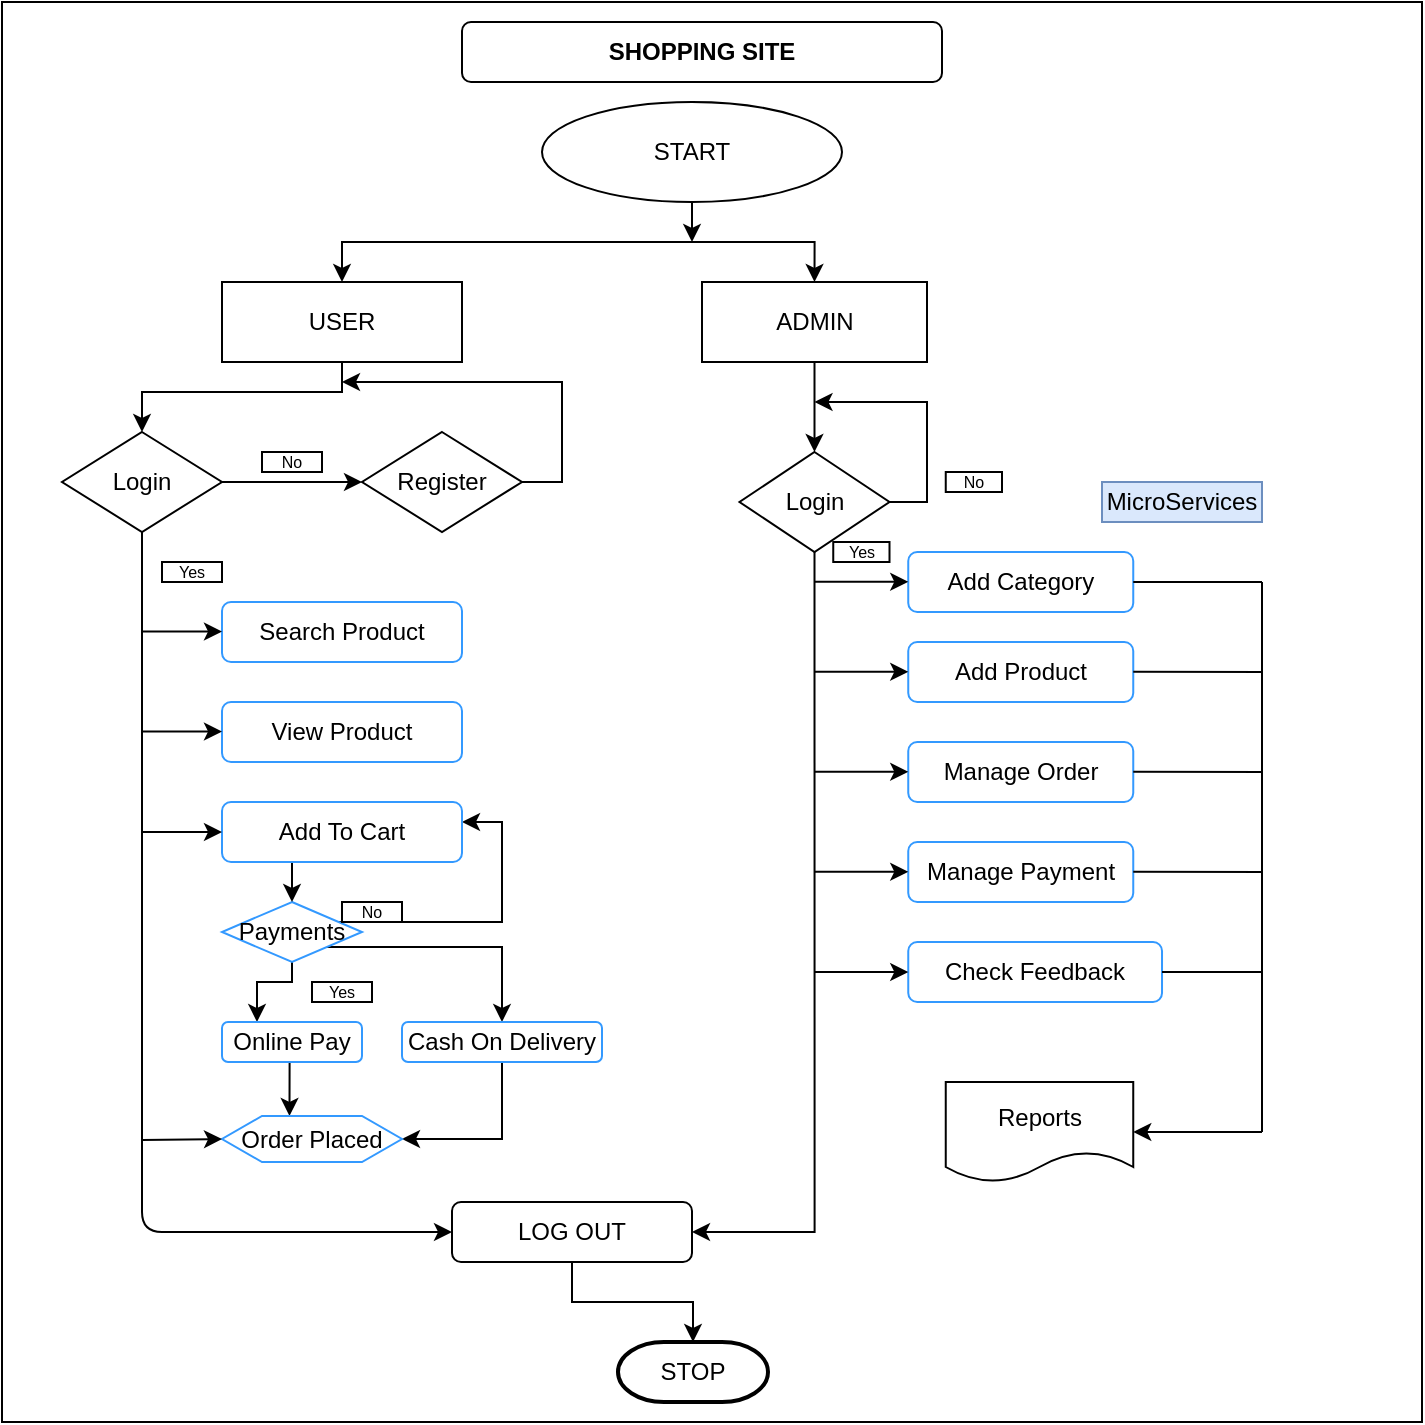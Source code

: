 <mxfile version="14.8.0" type="device"><diagram id="kgpKYQtTHZ0yAKxKKP6v" name="Page-1"><mxGraphModel dx="1038" dy="1621" grid="1" gridSize="10" guides="1" tooltips="1" connect="1" arrows="1" fold="1" page="1" pageScale="1" pageWidth="850" pageHeight="1100" math="0" shadow="0"><root><mxCell id="0"/><mxCell id="1" parent="0"/><mxCell id="eHem7zLUZuWBkZ7fFkwS-74" value="" style="whiteSpace=wrap;html=1;aspect=fixed;fontSize=8;strokeColor=#000000;" parent="1" vertex="1"><mxGeometry x="80" y="-20" width="710" height="710" as="geometry"/></mxCell><mxCell id="eHem7zLUZuWBkZ7fFkwS-32" style="edgeStyle=orthogonalEdgeStyle;rounded=0;orthogonalLoop=1;jettySize=auto;html=1;exitX=0.5;exitY=0;exitDx=0;exitDy=0;entryX=0.5;entryY=0;entryDx=0;entryDy=0;startArrow=classic;startFill=1;" parent="1" source="eHem7zLUZuWBkZ7fFkwS-2" target="eHem7zLUZuWBkZ7fFkwS-10" edge="1"><mxGeometry relative="1" as="geometry"/></mxCell><mxCell id="eHem7zLUZuWBkZ7fFkwS-33" style="edgeStyle=orthogonalEdgeStyle;rounded=0;orthogonalLoop=1;jettySize=auto;html=1;exitX=0.5;exitY=1;exitDx=0;exitDy=0;" parent="1" source="eHem7zLUZuWBkZ7fFkwS-1" edge="1"><mxGeometry relative="1" as="geometry"><mxPoint x="425" y="100" as="targetPoint"/></mxGeometry></mxCell><mxCell id="eHem7zLUZuWBkZ7fFkwS-1" value="START" style="ellipse;whiteSpace=wrap;html=1;" parent="1" vertex="1"><mxGeometry x="350" y="30" width="150" height="50" as="geometry"/></mxCell><mxCell id="eHem7zLUZuWBkZ7fFkwS-36" style="edgeStyle=orthogonalEdgeStyle;rounded=0;orthogonalLoop=1;jettySize=auto;html=1;exitX=0.5;exitY=1;exitDx=0;exitDy=0;startArrow=none;startFill=0;entryX=1;entryY=0.5;entryDx=0;entryDy=0;" parent="1" source="eHem7zLUZuWBkZ7fFkwS-3" target="eHem7zLUZuWBkZ7fFkwS-21" edge="1"><mxGeometry relative="1" as="geometry"><mxPoint x="550" y="480" as="targetPoint"/><Array as="points"><mxPoint x="486" y="595"/></Array></mxGeometry></mxCell><mxCell id="eHem7zLUZuWBkZ7fFkwS-55" style="edgeStyle=orthogonalEdgeStyle;rounded=0;orthogonalLoop=1;jettySize=auto;html=1;exitX=0.5;exitY=1;exitDx=0;exitDy=0;entryX=0.5;entryY=0;entryDx=0;entryDy=0;fontSize=8;startArrow=none;startFill=0;endArrow=classic;endFill=1;" parent="1" source="eHem7zLUZuWBkZ7fFkwS-10" target="eHem7zLUZuWBkZ7fFkwS-12" edge="1"><mxGeometry relative="1" as="geometry"><Array as="points"><mxPoint x="250" y="175"/><mxPoint x="150" y="175"/></Array></mxGeometry></mxCell><mxCell id="eHem7zLUZuWBkZ7fFkwS-10" value="USER" style="rounded=0;whiteSpace=wrap;html=1;" parent="1" vertex="1"><mxGeometry x="190" y="120" width="120" height="40" as="geometry"/></mxCell><mxCell id="eHem7zLUZuWBkZ7fFkwS-56" style="edgeStyle=orthogonalEdgeStyle;rounded=0;orthogonalLoop=1;jettySize=auto;html=1;exitX=1;exitY=0.5;exitDx=0;exitDy=0;fontSize=8;startArrow=none;startFill=0;endArrow=classic;endFill=1;" parent="1" source="eHem7zLUZuWBkZ7fFkwS-11" edge="1"><mxGeometry relative="1" as="geometry"><mxPoint x="250" y="170" as="targetPoint"/><Array as="points"><mxPoint x="360" y="220"/><mxPoint x="360" y="170"/><mxPoint x="310" y="170"/></Array></mxGeometry></mxCell><mxCell id="eHem7zLUZuWBkZ7fFkwS-11" value="Register" style="rhombus;whiteSpace=wrap;html=1;" parent="1" vertex="1"><mxGeometry x="260" y="195" width="80" height="50" as="geometry"/></mxCell><mxCell id="eHem7zLUZuWBkZ7fFkwS-54" style="edgeStyle=orthogonalEdgeStyle;rounded=0;orthogonalLoop=1;jettySize=auto;html=1;exitX=1;exitY=0.5;exitDx=0;exitDy=0;entryX=0;entryY=0.5;entryDx=0;entryDy=0;fontSize=8;startArrow=none;startFill=0;endArrow=classic;endFill=1;" parent="1" source="eHem7zLUZuWBkZ7fFkwS-12" target="eHem7zLUZuWBkZ7fFkwS-11" edge="1"><mxGeometry relative="1" as="geometry"/></mxCell><mxCell id="eHem7zLUZuWBkZ7fFkwS-12" value="Login" style="rhombus;whiteSpace=wrap;html=1;" parent="1" vertex="1"><mxGeometry x="110" y="195" width="80" height="50" as="geometry"/></mxCell><mxCell id="eHem7zLUZuWBkZ7fFkwS-61" style="edgeStyle=orthogonalEdgeStyle;rounded=0;orthogonalLoop=1;jettySize=auto;html=1;exitX=0.5;exitY=1;exitDx=0;exitDy=0;entryX=0.25;entryY=0;entryDx=0;entryDy=0;fontSize=8;startArrow=none;startFill=0;endArrow=classic;endFill=1;" parent="1" source="eHem7zLUZuWBkZ7fFkwS-17" target="eHem7zLUZuWBkZ7fFkwS-18" edge="1"><mxGeometry relative="1" as="geometry"><Array as="points"><mxPoint x="225" y="470"/><mxPoint x="208" y="470"/></Array></mxGeometry></mxCell><mxCell id="eHem7zLUZuWBkZ7fFkwS-62" style="edgeStyle=orthogonalEdgeStyle;rounded=0;orthogonalLoop=1;jettySize=auto;html=1;exitX=1;exitY=1;exitDx=0;exitDy=0;fontSize=8;startArrow=none;startFill=0;endArrow=classic;endFill=1;" parent="1" source="eHem7zLUZuWBkZ7fFkwS-17" target="eHem7zLUZuWBkZ7fFkwS-19" edge="1"><mxGeometry relative="1" as="geometry"/></mxCell><mxCell id="eHem7zLUZuWBkZ7fFkwS-68" style="edgeStyle=orthogonalEdgeStyle;rounded=0;orthogonalLoop=1;jettySize=auto;html=1;exitX=1;exitY=0;exitDx=0;exitDy=0;fontSize=8;startArrow=none;startFill=0;endArrow=classic;endFill=1;entryX=1;entryY=0.333;entryDx=0;entryDy=0;entryPerimeter=0;" parent="1" source="eHem7zLUZuWBkZ7fFkwS-17" target="eHem7zLUZuWBkZ7fFkwS-30" edge="1"><mxGeometry relative="1" as="geometry"><mxPoint x="340" y="390" as="targetPoint"/><Array as="points"><mxPoint x="330" y="440"/><mxPoint x="330" y="390"/></Array></mxGeometry></mxCell><mxCell id="eHem7zLUZuWBkZ7fFkwS-17" value="Payments" style="rhombus;whiteSpace=wrap;html=1;strokeColor=#3399FF;" parent="1" vertex="1"><mxGeometry x="190" y="430" width="70" height="30" as="geometry"/></mxCell><mxCell id="eHem7zLUZuWBkZ7fFkwS-59" style="edgeStyle=orthogonalEdgeStyle;rounded=0;orthogonalLoop=1;jettySize=auto;html=1;exitX=0.5;exitY=1;exitDx=0;exitDy=0;entryX=0.375;entryY=0;entryDx=0;entryDy=0;fontSize=8;startArrow=none;startFill=0;endArrow=classic;endFill=1;" parent="1" source="eHem7zLUZuWBkZ7fFkwS-18" target="eHem7zLUZuWBkZ7fFkwS-20" edge="1"><mxGeometry relative="1" as="geometry"/></mxCell><mxCell id="eHem7zLUZuWBkZ7fFkwS-18" value="Online Pay" style="rounded=1;whiteSpace=wrap;html=1;strokeColor=#3399FF;" parent="1" vertex="1"><mxGeometry x="190" y="490" width="70" height="20" as="geometry"/></mxCell><mxCell id="eHem7zLUZuWBkZ7fFkwS-60" style="edgeStyle=orthogonalEdgeStyle;rounded=0;orthogonalLoop=1;jettySize=auto;html=1;exitX=0.5;exitY=1;exitDx=0;exitDy=0;entryX=1;entryY=0.5;entryDx=0;entryDy=0;fontSize=8;startArrow=none;startFill=0;endArrow=classic;endFill=1;" parent="1" source="eHem7zLUZuWBkZ7fFkwS-19" target="eHem7zLUZuWBkZ7fFkwS-20" edge="1"><mxGeometry relative="1" as="geometry"/></mxCell><mxCell id="eHem7zLUZuWBkZ7fFkwS-19" value="Cash On Delivery" style="rounded=1;whiteSpace=wrap;html=1;strokeColor=#3399FF;" parent="1" vertex="1"><mxGeometry x="280" y="490" width="100" height="20" as="geometry"/></mxCell><mxCell id="eHem7zLUZuWBkZ7fFkwS-20" value="Order Placed" style="shape=hexagon;perimeter=hexagonPerimeter2;whiteSpace=wrap;html=1;fixedSize=1;strokeColor=#3399FF;" parent="1" vertex="1"><mxGeometry x="190" y="537" width="90" height="23" as="geometry"/></mxCell><mxCell id="eHem7zLUZuWBkZ7fFkwS-73" style="edgeStyle=orthogonalEdgeStyle;rounded=0;orthogonalLoop=1;jettySize=auto;html=1;exitX=0.5;exitY=1;exitDx=0;exitDy=0;entryX=0.5;entryY=0;entryDx=0;entryDy=0;entryPerimeter=0;fontSize=8;startArrow=none;startFill=0;endArrow=classic;endFill=1;" parent="1" source="eHem7zLUZuWBkZ7fFkwS-21" target="eHem7zLUZuWBkZ7fFkwS-31" edge="1"><mxGeometry relative="1" as="geometry"/></mxCell><mxCell id="eHem7zLUZuWBkZ7fFkwS-21" value="LOG OUT" style="rounded=1;whiteSpace=wrap;html=1;" parent="1" vertex="1"><mxGeometry x="305" y="580" width="120" height="30" as="geometry"/></mxCell><mxCell id="eHem7zLUZuWBkZ7fFkwS-28" value="Search Product" style="rounded=1;whiteSpace=wrap;html=1;strokeColor=#3399FF;" parent="1" vertex="1"><mxGeometry x="190" y="280" width="120" height="30" as="geometry"/></mxCell><mxCell id="eHem7zLUZuWBkZ7fFkwS-29" value="View Product" style="rounded=1;whiteSpace=wrap;html=1;strokeColor=#3399FF;" parent="1" vertex="1"><mxGeometry x="190" y="330" width="120" height="30" as="geometry"/></mxCell><mxCell id="eHem7zLUZuWBkZ7fFkwS-66" style="edgeStyle=orthogonalEdgeStyle;rounded=0;orthogonalLoop=1;jettySize=auto;html=1;exitX=0.25;exitY=1;exitDx=0;exitDy=0;entryX=0.5;entryY=0;entryDx=0;entryDy=0;fontSize=8;startArrow=none;startFill=0;endArrow=classic;endFill=1;" parent="1" source="eHem7zLUZuWBkZ7fFkwS-30" target="eHem7zLUZuWBkZ7fFkwS-17" edge="1"><mxGeometry relative="1" as="geometry"/></mxCell><mxCell id="eHem7zLUZuWBkZ7fFkwS-30" value="Add To Cart" style="rounded=1;whiteSpace=wrap;html=1;strokeColor=#3399FF;" parent="1" vertex="1"><mxGeometry x="190" y="380" width="120" height="30" as="geometry"/></mxCell><mxCell id="eHem7zLUZuWBkZ7fFkwS-31" value="STOP" style="strokeWidth=2;html=1;shape=mxgraph.flowchart.terminator;whiteSpace=wrap;" parent="1" vertex="1"><mxGeometry x="388" y="650" width="75" height="30" as="geometry"/></mxCell><mxCell id="eHem7zLUZuWBkZ7fFkwS-52" value="Yes" style="text;html=1;fillColor=none;align=center;verticalAlign=middle;whiteSpace=wrap;rounded=0;strokeColor=#000000;fontSize=8;" parent="1" vertex="1"><mxGeometry x="160" y="260" width="30" height="10" as="geometry"/></mxCell><mxCell id="eHem7zLUZuWBkZ7fFkwS-53" value="No" style="text;html=1;fillColor=none;align=center;verticalAlign=middle;whiteSpace=wrap;rounded=0;strokeColor=#000000;fontSize=8;" parent="1" vertex="1"><mxGeometry x="210" y="205" width="30" height="10" as="geometry"/></mxCell><mxCell id="eHem7zLUZuWBkZ7fFkwS-57" value="" style="endArrow=classic;html=1;fontSize=8;exitX=0.5;exitY=1;exitDx=0;exitDy=0;entryX=0;entryY=0.5;entryDx=0;entryDy=0;" parent="1" source="eHem7zLUZuWBkZ7fFkwS-12" target="eHem7zLUZuWBkZ7fFkwS-21" edge="1"><mxGeometry width="50" height="50" relative="1" as="geometry"><mxPoint x="230" y="350" as="sourcePoint"/><mxPoint x="170" y="600" as="targetPoint"/><Array as="points"><mxPoint x="150" y="595"/></Array></mxGeometry></mxCell><mxCell id="eHem7zLUZuWBkZ7fFkwS-58" value="" style="endArrow=classic;html=1;fontSize=8;entryX=0;entryY=0.5;entryDx=0;entryDy=0;" parent="1" target="eHem7zLUZuWBkZ7fFkwS-20" edge="1"><mxGeometry width="50" height="50" relative="1" as="geometry"><mxPoint x="150" y="549" as="sourcePoint"/><mxPoint x="230" y="450" as="targetPoint"/></mxGeometry></mxCell><mxCell id="eHem7zLUZuWBkZ7fFkwS-63" value="" style="endArrow=classic;html=1;fontSize=8;entryX=0;entryY=0.5;entryDx=0;entryDy=0;" parent="1" target="eHem7zLUZuWBkZ7fFkwS-30" edge="1"><mxGeometry width="50" height="50" relative="1" as="geometry"><mxPoint x="150" y="395" as="sourcePoint"/><mxPoint x="230" y="320" as="targetPoint"/></mxGeometry></mxCell><mxCell id="eHem7zLUZuWBkZ7fFkwS-64" value="" style="endArrow=classic;html=1;fontSize=8;entryX=0;entryY=0.5;entryDx=0;entryDy=0;" parent="1" edge="1"><mxGeometry width="50" height="50" relative="1" as="geometry"><mxPoint x="150" y="344.76" as="sourcePoint"/><mxPoint x="190" y="344.76" as="targetPoint"/></mxGeometry></mxCell><mxCell id="eHem7zLUZuWBkZ7fFkwS-65" value="" style="endArrow=classic;html=1;fontSize=8;entryX=0;entryY=0.5;entryDx=0;entryDy=0;" parent="1" edge="1"><mxGeometry width="50" height="50" relative="1" as="geometry"><mxPoint x="150" y="294.76" as="sourcePoint"/><mxPoint x="190" y="294.76" as="targetPoint"/></mxGeometry></mxCell><mxCell id="eHem7zLUZuWBkZ7fFkwS-67" value="Yes" style="text;html=1;fillColor=none;align=center;verticalAlign=middle;whiteSpace=wrap;rounded=0;strokeColor=#000000;fontSize=8;" parent="1" vertex="1"><mxGeometry x="235" y="470" width="30" height="10" as="geometry"/></mxCell><mxCell id="eHem7zLUZuWBkZ7fFkwS-69" value="No" style="text;html=1;fillColor=none;align=center;verticalAlign=middle;whiteSpace=wrap;rounded=0;strokeColor=#000000;fontSize=8;" parent="1" vertex="1"><mxGeometry x="250" y="430" width="30" height="10" as="geometry"/></mxCell><mxCell id="eHem7zLUZuWBkZ7fFkwS-2" value="ADMIN" style="rounded=0;whiteSpace=wrap;html=1;" parent="1" vertex="1"><mxGeometry x="430" y="120" width="112.5" height="40" as="geometry"/></mxCell><mxCell id="eHem7zLUZuWBkZ7fFkwS-35" style="edgeStyle=orthogonalEdgeStyle;rounded=0;orthogonalLoop=1;jettySize=auto;html=1;exitX=1;exitY=0.5;exitDx=0;exitDy=0;startArrow=none;startFill=0;" parent="1" source="eHem7zLUZuWBkZ7fFkwS-3" edge="1"><mxGeometry x="430" y="120" as="geometry"><mxPoint x="486.25" y="180" as="targetPoint"/><Array as="points"><mxPoint x="542.5" y="230"/><mxPoint x="542.5" y="180"/><mxPoint x="514.375" y="180"/></Array></mxGeometry></mxCell><mxCell id="eHem7zLUZuWBkZ7fFkwS-3" value="Login" style="rhombus;whiteSpace=wrap;html=1;" parent="1" vertex="1"><mxGeometry x="448.75" y="205" width="75" height="50" as="geometry"/></mxCell><mxCell id="eHem7zLUZuWBkZ7fFkwS-34" style="edgeStyle=orthogonalEdgeStyle;rounded=0;orthogonalLoop=1;jettySize=auto;html=1;exitX=0.5;exitY=1;exitDx=0;exitDy=0;entryX=0.5;entryY=0;entryDx=0;entryDy=0;startArrow=none;startFill=0;" parent="1" source="eHem7zLUZuWBkZ7fFkwS-2" target="eHem7zLUZuWBkZ7fFkwS-3" edge="1"><mxGeometry x="430" y="120" as="geometry"/></mxCell><mxCell id="eHem7zLUZuWBkZ7fFkwS-8" value="Check Feedback" style="rounded=1;whiteSpace=wrap;html=1;strokeColor=#3399FF;" parent="1" vertex="1"><mxGeometry x="533.13" y="450" width="126.88" height="30" as="geometry"/></mxCell><mxCell id="eHem7zLUZuWBkZ7fFkwS-9" value="Reports" style="shape=document;whiteSpace=wrap;html=1;boundedLbl=1;" parent="1" vertex="1"><mxGeometry x="551.875" y="520" width="93.75" height="50" as="geometry"/></mxCell><mxCell id="eHem7zLUZuWBkZ7fFkwS-24" value="Manage Payment" style="rounded=1;whiteSpace=wrap;html=1;strokeColor=#3399FF;" parent="1" vertex="1"><mxGeometry x="533.125" y="400" width="112.5" height="30" as="geometry"/></mxCell><mxCell id="eHem7zLUZuWBkZ7fFkwS-25" value="Manage Order" style="rounded=1;whiteSpace=wrap;html=1;strokeColor=#3399FF;" parent="1" vertex="1"><mxGeometry x="533.125" y="350" width="112.5" height="30" as="geometry"/></mxCell><mxCell id="eHem7zLUZuWBkZ7fFkwS-26" value="Add Product" style="rounded=1;whiteSpace=wrap;html=1;strokeColor=#3399FF;" parent="1" vertex="1"><mxGeometry x="533.125" y="300" width="112.5" height="30" as="geometry"/></mxCell><mxCell id="eHem7zLUZuWBkZ7fFkwS-27" value="Add Category" style="rounded=1;whiteSpace=wrap;html=1;strokeColor=#3399FF;" parent="1" vertex="1"><mxGeometry x="533.125" y="255" width="112.5" height="30" as="geometry"/></mxCell><mxCell id="eHem7zLUZuWBkZ7fFkwS-37" value="" style="endArrow=classic;html=1;entryX=0;entryY=0.5;entryDx=0;entryDy=0;endFill=1;" parent="1" target="eHem7zLUZuWBkZ7fFkwS-8" edge="1"><mxGeometry x="430" y="120" width="50" height="50" as="geometry"><mxPoint x="486.25" y="465" as="sourcePoint"/><mxPoint x="561.25" y="400" as="targetPoint"/></mxGeometry></mxCell><mxCell id="eHem7zLUZuWBkZ7fFkwS-38" value="" style="endArrow=classic;html=1;entryX=0;entryY=0.5;entryDx=0;entryDy=0;endFill=1;" parent="1" edge="1"><mxGeometry x="430" y="120" width="50" height="50" as="geometry"><mxPoint x="486.25" y="414.88" as="sourcePoint"/><mxPoint x="533.125" y="414.88" as="targetPoint"/></mxGeometry></mxCell><mxCell id="eHem7zLUZuWBkZ7fFkwS-39" value="" style="endArrow=classic;html=1;entryX=0;entryY=0.5;entryDx=0;entryDy=0;endFill=1;" parent="1" edge="1"><mxGeometry x="430" y="120" width="50" height="50" as="geometry"><mxPoint x="486.25" y="364.88" as="sourcePoint"/><mxPoint x="533.125" y="364.88" as="targetPoint"/></mxGeometry></mxCell><mxCell id="eHem7zLUZuWBkZ7fFkwS-40" value="" style="endArrow=classic;html=1;entryX=0;entryY=0.5;entryDx=0;entryDy=0;endFill=1;" parent="1" edge="1"><mxGeometry x="430" y="120" width="50" height="50" as="geometry"><mxPoint x="486.25" y="314.88" as="sourcePoint"/><mxPoint x="533.125" y="314.88" as="targetPoint"/></mxGeometry></mxCell><mxCell id="eHem7zLUZuWBkZ7fFkwS-41" value="" style="endArrow=classic;html=1;entryX=0;entryY=0.5;entryDx=0;entryDy=0;endFill=1;" parent="1" edge="1"><mxGeometry x="430" y="120" width="50" height="50" as="geometry"><mxPoint x="486.25" y="269.88" as="sourcePoint"/><mxPoint x="533.125" y="269.88" as="targetPoint"/></mxGeometry></mxCell><mxCell id="eHem7zLUZuWBkZ7fFkwS-42" value="" style="endArrow=none;html=1;" parent="1" edge="1"><mxGeometry x="410" y="120" width="50" height="50" as="geometry"><mxPoint x="710" y="545" as="sourcePoint"/><mxPoint x="710" y="270" as="targetPoint"/></mxGeometry></mxCell><mxCell id="eHem7zLUZuWBkZ7fFkwS-43" value="" style="endArrow=classic;html=1;entryX=1;entryY=0.5;entryDx=0;entryDy=0;" parent="1" target="eHem7zLUZuWBkZ7fFkwS-9" edge="1"><mxGeometry x="430" y="120" width="50" height="50" as="geometry"><mxPoint x="710" y="545" as="sourcePoint"/><mxPoint x="711.25" y="235" as="targetPoint"/></mxGeometry></mxCell><mxCell id="eHem7zLUZuWBkZ7fFkwS-44" value="" style="endArrow=none;html=1;exitX=1;exitY=0.5;exitDx=0;exitDy=0;" parent="1" source="eHem7zLUZuWBkZ7fFkwS-27" edge="1"><mxGeometry x="430" y="120" width="50" height="50" as="geometry"><mxPoint x="645.625" y="300" as="sourcePoint"/><mxPoint x="710" y="270" as="targetPoint"/></mxGeometry></mxCell><mxCell id="eHem7zLUZuWBkZ7fFkwS-45" value="" style="endArrow=none;html=1;exitX=1;exitY=0.5;exitDx=0;exitDy=0;" parent="1" edge="1"><mxGeometry x="430" y="120" width="50" height="50" as="geometry"><mxPoint x="645.625" y="314.86" as="sourcePoint"/><mxPoint x="710" y="315" as="targetPoint"/></mxGeometry></mxCell><mxCell id="eHem7zLUZuWBkZ7fFkwS-46" value="" style="endArrow=none;html=1;exitX=1;exitY=0.5;exitDx=0;exitDy=0;" parent="1" edge="1"><mxGeometry x="430" y="120" width="50" height="50" as="geometry"><mxPoint x="645.625" y="364.86" as="sourcePoint"/><mxPoint x="710" y="365" as="targetPoint"/></mxGeometry></mxCell><mxCell id="eHem7zLUZuWBkZ7fFkwS-47" value="" style="endArrow=none;html=1;exitX=1;exitY=0.5;exitDx=0;exitDy=0;" parent="1" edge="1"><mxGeometry x="430" y="120" width="50" height="50" as="geometry"><mxPoint x="645.625" y="414.86" as="sourcePoint"/><mxPoint x="710" y="415" as="targetPoint"/></mxGeometry></mxCell><mxCell id="eHem7zLUZuWBkZ7fFkwS-48" value="" style="endArrow=none;html=1;exitX=1;exitY=0.5;exitDx=0;exitDy=0;" parent="1" source="eHem7zLUZuWBkZ7fFkwS-8" edge="1"><mxGeometry x="430" y="120" width="50" height="50" as="geometry"><mxPoint x="692.5" y="464.86" as="sourcePoint"/><mxPoint x="710" y="465" as="targetPoint"/></mxGeometry></mxCell><mxCell id="eHem7zLUZuWBkZ7fFkwS-49" value="Yes" style="text;html=1;fillColor=none;align=center;verticalAlign=middle;whiteSpace=wrap;rounded=0;strokeColor=#000000;fontSize=8;" parent="1" vertex="1"><mxGeometry x="495.625" y="250" width="28.125" height="10" as="geometry"/></mxCell><mxCell id="eHem7zLUZuWBkZ7fFkwS-50" value="No" style="text;html=1;fillColor=none;align=center;verticalAlign=middle;whiteSpace=wrap;rounded=0;strokeColor=#000000;fontSize=8;" parent="1" vertex="1"><mxGeometry x="551.875" y="215" width="28.125" height="10" as="geometry"/></mxCell><mxCell id="eHem7zLUZuWBkZ7fFkwS-76" value="&lt;span style=&quot;font-weight: 700&quot;&gt;SHOPPING SITE&lt;/span&gt;" style="rounded=1;whiteSpace=wrap;html=1;fontSize=12;strokeColor=#000000;" parent="1" vertex="1"><mxGeometry x="310" y="-10" width="240" height="30" as="geometry"/></mxCell><mxCell id="6IGb2HAC1uePGq5jRoN1-1" value="MicroServices" style="text;html=1;strokeColor=#6c8ebf;fillColor=#dae8fc;align=center;verticalAlign=middle;whiteSpace=wrap;rounded=0;" vertex="1" parent="1"><mxGeometry x="630" y="220" width="80" height="20" as="geometry"/></mxCell></root></mxGraphModel></diagram></mxfile>